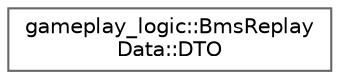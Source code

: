 digraph "Graphical Class Hierarchy"
{
 // LATEX_PDF_SIZE
  bgcolor="transparent";
  edge [fontname=Helvetica,fontsize=10,labelfontname=Helvetica,labelfontsize=10];
  node [fontname=Helvetica,fontsize=10,shape=box,height=0.2,width=0.4];
  rankdir="LR";
  Node0 [id="Node000000",label="gameplay_logic::BmsReplay\lData::DTO",height=0.2,width=0.4,color="grey40", fillcolor="white", style="filled",URL="$structgameplay__logic_1_1BmsReplayData_1_1DTO.html",tooltip=" "];
}
